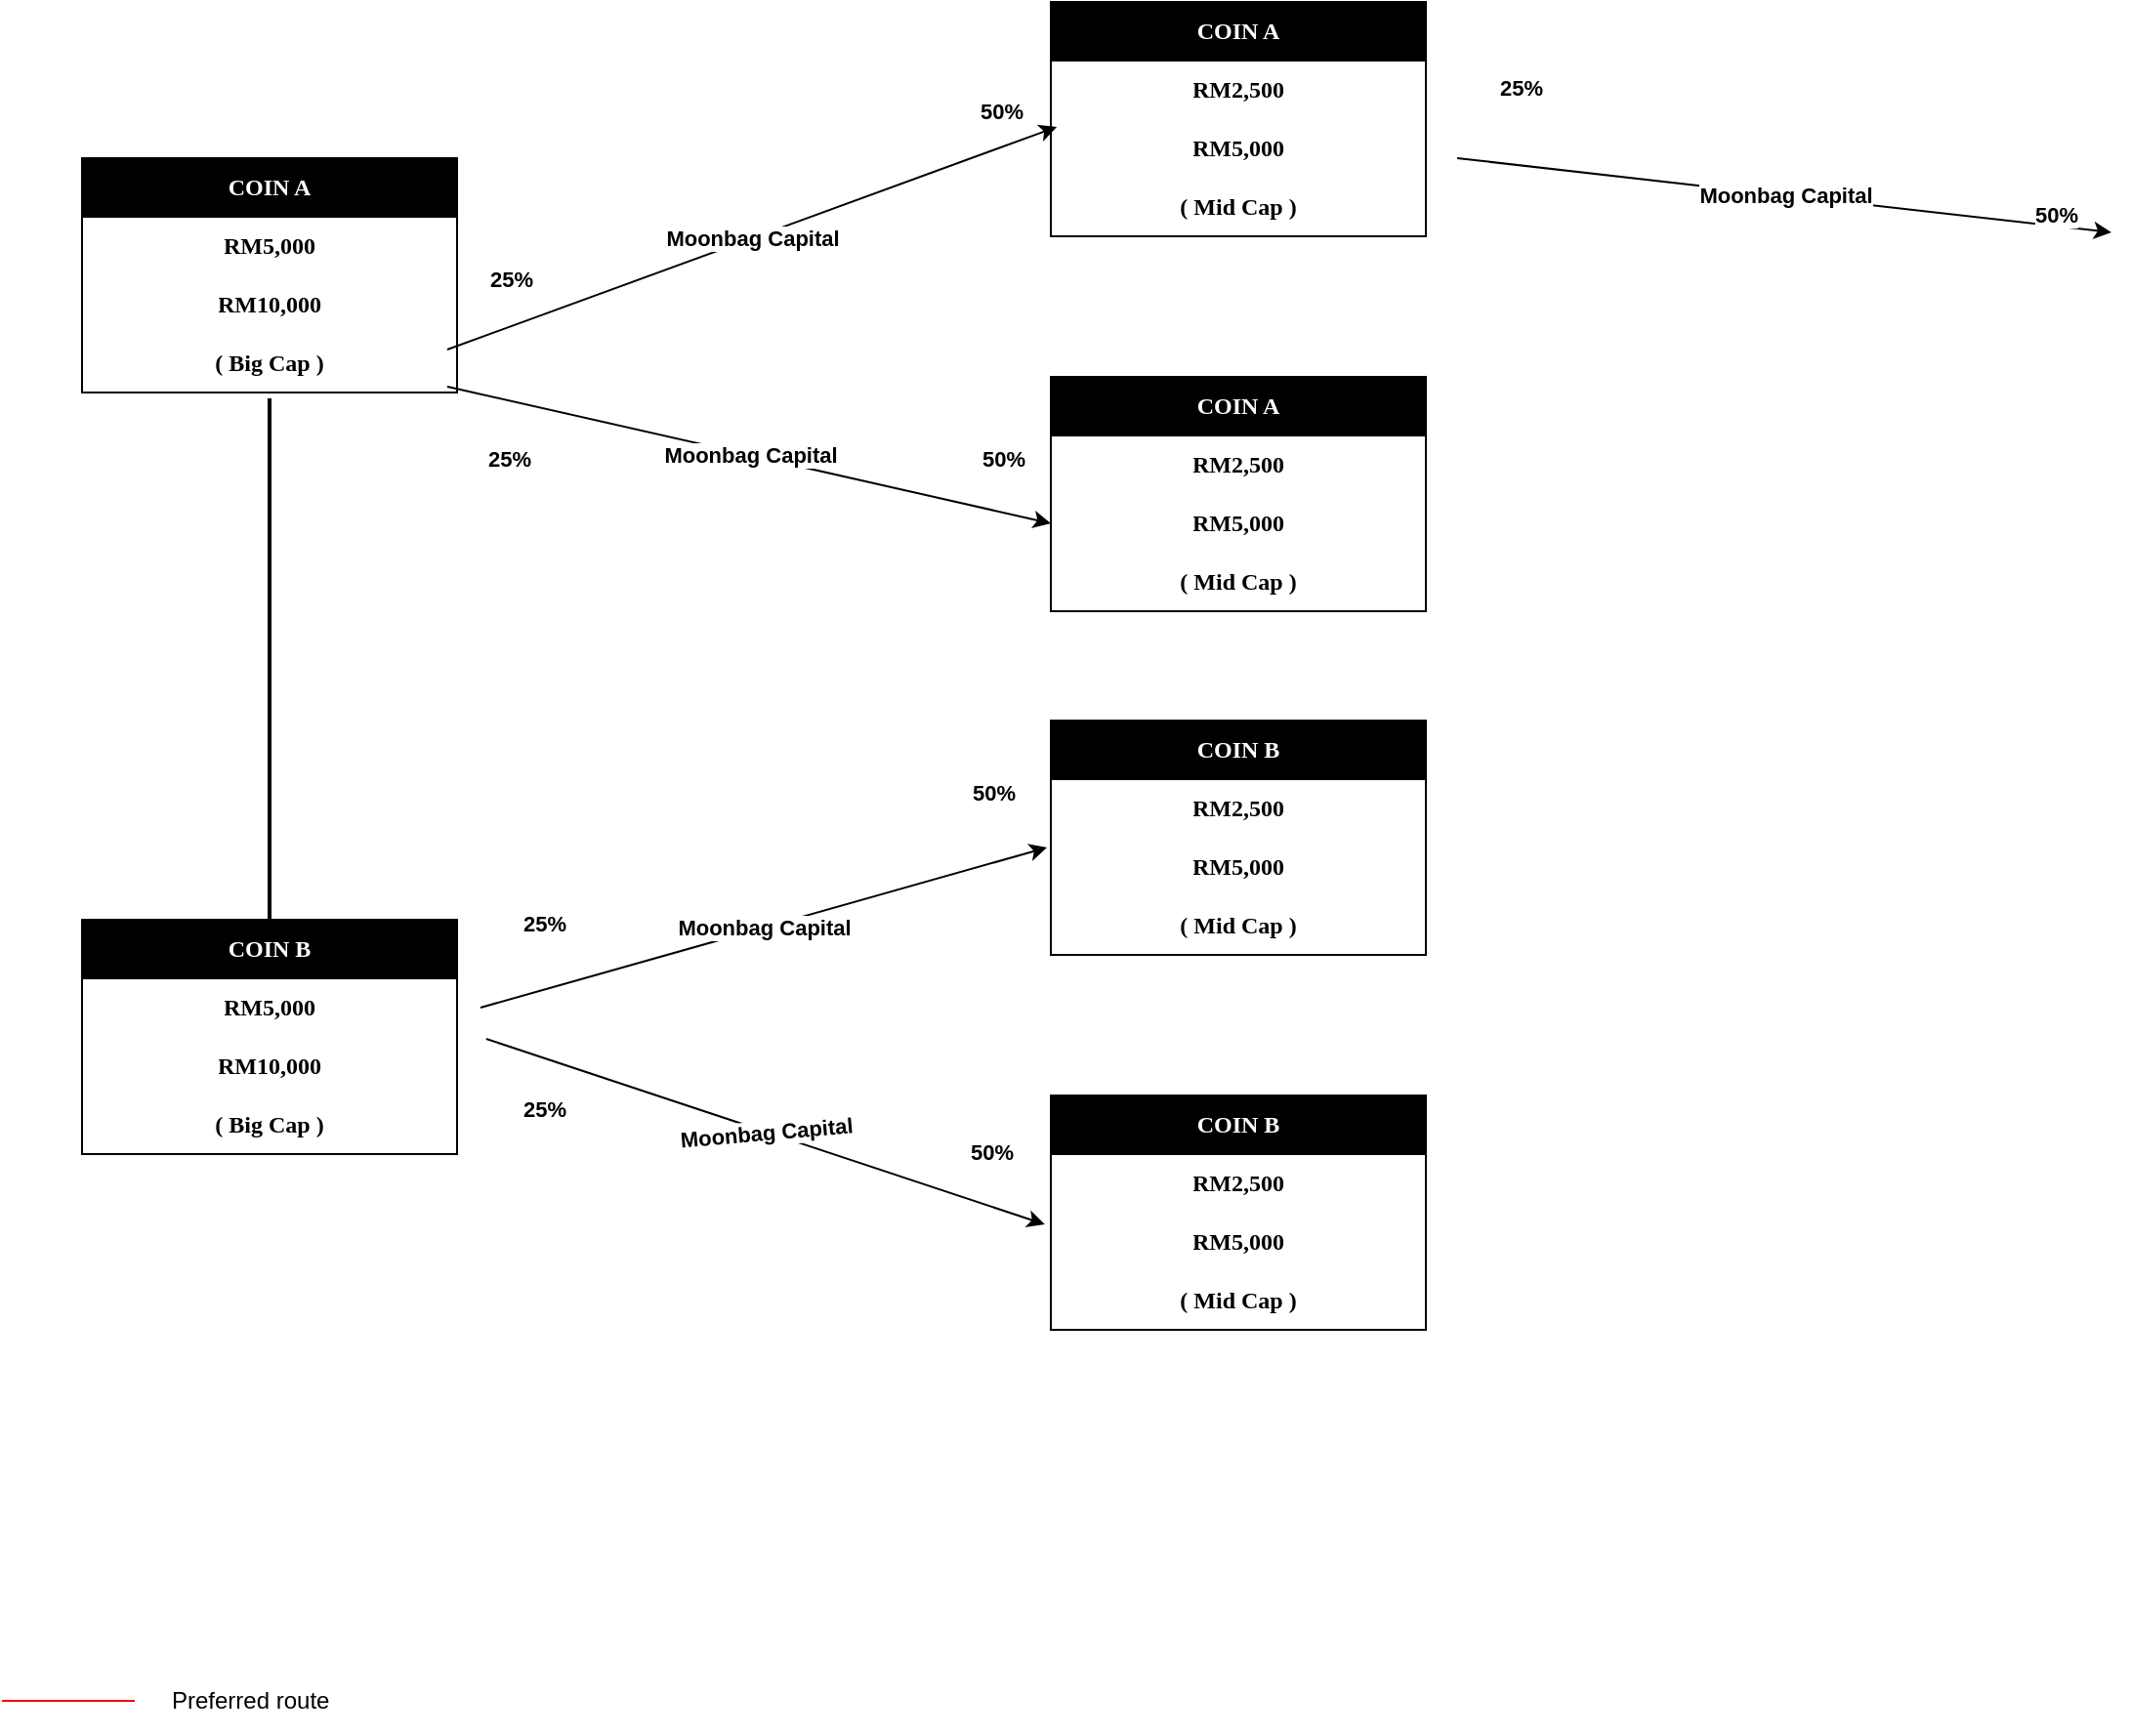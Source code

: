 <mxfile version="24.7.16">
  <diagram name="Rotation" id="9c096ad6-e400-ecc8-3e38-643d2caac077">
    <mxGraphModel dx="1434" dy="746" grid="1" gridSize="16" guides="1" tooltips="1" connect="1" arrows="1" fold="1" page="1" pageScale="1.5" pageWidth="1169" pageHeight="826" background="none" math="0" shadow="0">
      <root>
        <mxCell id="0" style=";html=1;" />
        <mxCell id="1" style=";html=1;" parent="0" />
        <mxCell id="3cfceab9cabfe5b9-59" value="" style="line;strokeWidth=1;html=1;rounded=1;fontSize=12;align=center;verticalAlign=middle;strokeColor=#FF0000;endFill=1;endArrow=classic;endSize=10;startSize=10;" parent="1" vertex="1">
          <mxGeometry x="87" y="1105" width="68" height="10" as="geometry" />
        </mxCell>
        <mxCell id="3cfceab9cabfe5b9-60" value="Preferred route" style="text;html=1;strokeColor=none;fillColor=none;align=left;verticalAlign=middle;whiteSpace=wrap;rounded=0;shadow=1;fontSize=12;" parent="1" vertex="1">
          <mxGeometry x="172" y="1100" width="143" height="20" as="geometry" />
        </mxCell>
        <mxCell id="oN8SmDkYXCOBTMbfnlPg-44" value="" style="endArrow=none;html=1;rounded=0;strokeWidth=2;exitX=0.5;exitY=0;exitDx=0;exitDy=0;entryX=0.5;entryY=1.1;entryDx=0;entryDy=0;entryPerimeter=0;" edge="1" parent="1" source="oN8SmDkYXCOBTMbfnlPg-111" target="oN8SmDkYXCOBTMbfnlPg-119">
          <mxGeometry width="50" height="50" relative="1" as="geometry">
            <mxPoint x="262" y="710" as="sourcePoint" />
            <mxPoint x="239.96" y="482.99" as="targetPoint" />
          </mxGeometry>
        </mxCell>
        <mxCell id="oN8SmDkYXCOBTMbfnlPg-57" value="" style="endArrow=classic;html=1;rounded=0;entryX=0.016;entryY=0.133;entryDx=0;entryDy=0;exitX=1;exitY=0.867;exitDx=0;exitDy=0;exitPerimeter=0;entryPerimeter=0;" edge="1" parent="1" target="oN8SmDkYXCOBTMbfnlPg-122">
          <mxGeometry relative="1" as="geometry">
            <mxPoint x="315" y="418.01" as="sourcePoint" />
            <mxPoint x="608" y="317" as="targetPoint" />
          </mxGeometry>
        </mxCell>
        <mxCell id="oN8SmDkYXCOBTMbfnlPg-60" value="&lt;b&gt;50%&lt;/b&gt;" style="edgeLabel;resizable=0;html=1;;align=right;verticalAlign=bottom;" connectable="0" vertex="1" parent="oN8SmDkYXCOBTMbfnlPg-57">
          <mxGeometry x="1" relative="1" as="geometry">
            <mxPoint x="-16" as="offset" />
          </mxGeometry>
        </mxCell>
        <mxCell id="oN8SmDkYXCOBTMbfnlPg-58" value="&lt;b&gt;Moonbag Capital&lt;/b&gt;" style="edgeLabel;resizable=0;html=1;;align=center;verticalAlign=middle;" connectable="0" vertex="1" parent="oN8SmDkYXCOBTMbfnlPg-57">
          <mxGeometry relative="1" as="geometry" />
        </mxCell>
        <mxCell id="oN8SmDkYXCOBTMbfnlPg-59" value="&lt;b&gt;25%&lt;/b&gt;" style="edgeLabel;resizable=0;html=1;;align=left;verticalAlign=bottom;" connectable="0" vertex="1" parent="oN8SmDkYXCOBTMbfnlPg-57">
          <mxGeometry x="-1" relative="1" as="geometry">
            <mxPoint x="20" y="-28" as="offset" />
          </mxGeometry>
        </mxCell>
        <mxCell id="oN8SmDkYXCOBTMbfnlPg-64" value="" style="endArrow=classic;html=1;rounded=0;entryX=0;entryY=0.5;entryDx=0;entryDy=0;exitX=1;exitY=0.5;exitDx=0;exitDy=0;" edge="1" parent="1" target="oN8SmDkYXCOBTMbfnlPg-126">
          <mxGeometry relative="1" as="geometry">
            <mxPoint x="315" y="437" as="sourcePoint" />
            <mxPoint x="605.06" y="515" as="targetPoint" />
          </mxGeometry>
        </mxCell>
        <mxCell id="oN8SmDkYXCOBTMbfnlPg-65" value="&lt;b&gt;50%&lt;/b&gt;" style="edgeLabel;resizable=0;html=1;;align=right;verticalAlign=bottom;" connectable="0" vertex="1" parent="oN8SmDkYXCOBTMbfnlPg-64">
          <mxGeometry x="1" relative="1" as="geometry">
            <mxPoint x="-13" y="-25" as="offset" />
          </mxGeometry>
        </mxCell>
        <mxCell id="oN8SmDkYXCOBTMbfnlPg-66" value="&lt;b&gt;Moonbag Capital&lt;/b&gt;" style="edgeLabel;resizable=0;html=1;;align=center;verticalAlign=middle;" connectable="0" vertex="1" parent="oN8SmDkYXCOBTMbfnlPg-64">
          <mxGeometry relative="1" as="geometry" />
        </mxCell>
        <mxCell id="oN8SmDkYXCOBTMbfnlPg-67" value="&lt;b&gt;25%&lt;/b&gt;" style="edgeLabel;resizable=0;html=1;;align=left;verticalAlign=bottom;" connectable="0" vertex="1" parent="oN8SmDkYXCOBTMbfnlPg-64">
          <mxGeometry x="-1" relative="1" as="geometry">
            <mxPoint x="19" y="45" as="offset" />
          </mxGeometry>
        </mxCell>
        <mxCell id="oN8SmDkYXCOBTMbfnlPg-86" value="" style="endArrow=classic;html=1;rounded=0;entryX=-0.01;entryY=0.167;entryDx=0;entryDy=0;exitX=1;exitY=0.5;exitDx=0;exitDy=0;entryPerimeter=0;" edge="1" parent="1" target="oN8SmDkYXCOBTMbfnlPg-130">
          <mxGeometry relative="1" as="geometry">
            <mxPoint x="332" y="755" as="sourcePoint" />
            <mxPoint x="608" y="665" as="targetPoint" />
          </mxGeometry>
        </mxCell>
        <mxCell id="oN8SmDkYXCOBTMbfnlPg-87" value="&lt;b&gt;50%&lt;/b&gt;" style="edgeLabel;resizable=0;html=1;;align=right;verticalAlign=bottom;" connectable="0" vertex="1" parent="oN8SmDkYXCOBTMbfnlPg-86">
          <mxGeometry x="1" relative="1" as="geometry">
            <mxPoint x="-16" y="-19" as="offset" />
          </mxGeometry>
        </mxCell>
        <mxCell id="oN8SmDkYXCOBTMbfnlPg-88" value="&lt;b&gt;Moonbag Capital&lt;/b&gt;" style="edgeLabel;resizable=0;html=1;;align=center;verticalAlign=middle;" connectable="0" vertex="1" parent="oN8SmDkYXCOBTMbfnlPg-86">
          <mxGeometry relative="1" as="geometry" />
        </mxCell>
        <mxCell id="oN8SmDkYXCOBTMbfnlPg-89" value="&lt;b&gt;25%&lt;/b&gt;" style="edgeLabel;resizable=0;html=1;;align=left;verticalAlign=bottom;" connectable="0" vertex="1" parent="oN8SmDkYXCOBTMbfnlPg-86">
          <mxGeometry x="-1" relative="1" as="geometry">
            <mxPoint x="20" y="-35" as="offset" />
          </mxGeometry>
        </mxCell>
        <mxCell id="oN8SmDkYXCOBTMbfnlPg-90" value="" style="endArrow=classic;html=1;rounded=0;entryX=-0.016;entryY=0.2;entryDx=0;entryDy=0;exitX=1.021;exitY=0.033;exitDx=0;exitDy=0;exitPerimeter=0;entryPerimeter=0;" edge="1" parent="1" target="oN8SmDkYXCOBTMbfnlPg-134">
          <mxGeometry relative="1" as="geometry">
            <mxPoint x="334.94" y="770.99" as="sourcePoint" />
            <mxPoint x="608" y="845" as="targetPoint" />
          </mxGeometry>
        </mxCell>
        <mxCell id="oN8SmDkYXCOBTMbfnlPg-91" value="&lt;b&gt;50%&lt;/b&gt;" style="edgeLabel;resizable=0;html=1;;align=right;verticalAlign=bottom;" connectable="0" vertex="1" parent="oN8SmDkYXCOBTMbfnlPg-90">
          <mxGeometry x="1" relative="1" as="geometry">
            <mxPoint x="-16" y="-29" as="offset" />
          </mxGeometry>
        </mxCell>
        <mxCell id="oN8SmDkYXCOBTMbfnlPg-92" value="&lt;b&gt;Moonbag Capital&lt;/b&gt;" style="edgeLabel;resizable=0;html=1;;align=center;verticalAlign=middle;rotation=-5;" connectable="0" vertex="1" parent="oN8SmDkYXCOBTMbfnlPg-90">
          <mxGeometry relative="1" as="geometry" />
        </mxCell>
        <mxCell id="oN8SmDkYXCOBTMbfnlPg-93" value="&lt;b&gt;25%&lt;/b&gt;" style="edgeLabel;resizable=0;html=1;;align=left;verticalAlign=bottom;" connectable="0" vertex="1" parent="oN8SmDkYXCOBTMbfnlPg-90">
          <mxGeometry x="-1" relative="1" as="geometry">
            <mxPoint x="17" y="45" as="offset" />
          </mxGeometry>
        </mxCell>
        <mxCell id="oN8SmDkYXCOBTMbfnlPg-103" value="" style="endArrow=classic;html=1;rounded=0;exitX=1.036;exitY=-0.133;exitDx=0;exitDy=0;exitPerimeter=0;" edge="1" parent="1">
          <mxGeometry relative="1" as="geometry">
            <mxPoint x="832" y="320" as="sourcePoint" />
            <mxPoint x="1166.96" y="357.99" as="targetPoint" />
          </mxGeometry>
        </mxCell>
        <mxCell id="oN8SmDkYXCOBTMbfnlPg-104" value="&lt;b&gt;50%&lt;/b&gt;" style="edgeLabel;resizable=0;html=1;;align=right;verticalAlign=bottom;" connectable="0" vertex="1" parent="oN8SmDkYXCOBTMbfnlPg-103">
          <mxGeometry x="1" relative="1" as="geometry">
            <mxPoint x="-16" as="offset" />
          </mxGeometry>
        </mxCell>
        <mxCell id="oN8SmDkYXCOBTMbfnlPg-105" value="&lt;b&gt;Moonbag Capital&lt;/b&gt;" style="edgeLabel;resizable=0;html=1;;align=center;verticalAlign=middle;" connectable="0" vertex="1" parent="oN8SmDkYXCOBTMbfnlPg-103">
          <mxGeometry relative="1" as="geometry" />
        </mxCell>
        <mxCell id="oN8SmDkYXCOBTMbfnlPg-106" value="&lt;b&gt;25%&lt;/b&gt;" style="edgeLabel;resizable=0;html=1;;align=left;verticalAlign=bottom;" connectable="0" vertex="1" parent="oN8SmDkYXCOBTMbfnlPg-103">
          <mxGeometry x="-1" relative="1" as="geometry">
            <mxPoint x="20" y="-28" as="offset" />
          </mxGeometry>
        </mxCell>
        <mxCell id="oN8SmDkYXCOBTMbfnlPg-111" value="&lt;b&gt;&lt;font face=&quot;Verdana&quot;&gt;COIN B&lt;/font&gt;&lt;/b&gt;" style="swimlane;fontStyle=0;childLayout=stackLayout;horizontal=1;startSize=30;horizontalStack=0;resizeParent=1;resizeParentMax=0;resizeLast=0;collapsible=1;marginBottom=0;whiteSpace=wrap;html=1;fillColor=#000000;fontColor=#ffffff;strokeColor=default;" vertex="1" parent="1">
          <mxGeometry x="128" y="710" width="192" height="120" as="geometry" />
        </mxCell>
        <mxCell id="oN8SmDkYXCOBTMbfnlPg-112" value="&lt;b&gt;&lt;font face=&quot;Verdana&quot;&gt;RM5,000&lt;/font&gt;&lt;/b&gt;" style="text;strokeColor=none;fillColor=none;align=center;verticalAlign=middle;spacingLeft=4;spacingRight=4;overflow=hidden;points=[[0,0.5],[1,0.5]];portConstraint=eastwest;rotatable=0;whiteSpace=wrap;html=1;" vertex="1" parent="oN8SmDkYXCOBTMbfnlPg-111">
          <mxGeometry y="30" width="192" height="30" as="geometry" />
        </mxCell>
        <mxCell id="oN8SmDkYXCOBTMbfnlPg-113" value="&lt;b&gt;&lt;font face=&quot;Verdana&quot;&gt;RM10,000&lt;/font&gt;&lt;/b&gt;" style="text;strokeColor=none;fillColor=none;align=center;verticalAlign=middle;spacingLeft=4;spacingRight=4;overflow=hidden;points=[[0,0.5],[1,0.5]];portConstraint=eastwest;rotatable=0;whiteSpace=wrap;html=1;" vertex="1" parent="oN8SmDkYXCOBTMbfnlPg-111">
          <mxGeometry y="60" width="192" height="30" as="geometry" />
        </mxCell>
        <mxCell id="oN8SmDkYXCOBTMbfnlPg-114" value="&lt;b&gt;( Big Cap )&lt;/b&gt;" style="text;strokeColor=none;fillColor=none;align=center;verticalAlign=middle;spacingLeft=4;spacingRight=4;overflow=hidden;points=[[0,0.5],[1,0.5]];portConstraint=eastwest;rotatable=0;whiteSpace=wrap;html=1;fontFamily=Verdana;" vertex="1" parent="oN8SmDkYXCOBTMbfnlPg-111">
          <mxGeometry y="90" width="192" height="30" as="geometry" />
        </mxCell>
        <mxCell id="oN8SmDkYXCOBTMbfnlPg-116" value="&lt;b&gt;COIN A&lt;/b&gt;" style="swimlane;fontStyle=0;childLayout=stackLayout;horizontal=1;startSize=30;horizontalStack=0;resizeParent=1;resizeParentMax=0;resizeLast=0;collapsible=1;marginBottom=0;whiteSpace=wrap;html=1;fillColor=#000000;fontColor=#ffffff;strokeColor=default;fontFamily=Verdana;" vertex="1" parent="1">
          <mxGeometry x="128" y="320" width="192" height="120" as="geometry" />
        </mxCell>
        <mxCell id="oN8SmDkYXCOBTMbfnlPg-117" value="&lt;b&gt;&lt;font face=&quot;Verdana&quot;&gt;RM5,000&lt;/font&gt;&lt;/b&gt;" style="text;strokeColor=none;fillColor=none;align=center;verticalAlign=middle;spacingLeft=4;spacingRight=4;overflow=hidden;points=[[0,0.5],[1,0.5]];portConstraint=eastwest;rotatable=0;whiteSpace=wrap;html=1;" vertex="1" parent="oN8SmDkYXCOBTMbfnlPg-116">
          <mxGeometry y="30" width="192" height="30" as="geometry" />
        </mxCell>
        <mxCell id="oN8SmDkYXCOBTMbfnlPg-118" value="&lt;b&gt;&lt;font face=&quot;Verdana&quot;&gt;RM10,000&lt;/font&gt;&lt;/b&gt;" style="text;strokeColor=none;fillColor=none;align=center;verticalAlign=middle;spacingLeft=4;spacingRight=4;overflow=hidden;points=[[0,0.5],[1,0.5]];portConstraint=eastwest;rotatable=0;whiteSpace=wrap;html=1;" vertex="1" parent="oN8SmDkYXCOBTMbfnlPg-116">
          <mxGeometry y="60" width="192" height="30" as="geometry" />
        </mxCell>
        <mxCell id="oN8SmDkYXCOBTMbfnlPg-119" value="&lt;b&gt;&lt;font face=&quot;Verdana&quot;&gt;( Big Cap )&lt;/font&gt;&lt;/b&gt;" style="text;strokeColor=none;fillColor=none;align=center;verticalAlign=middle;spacingLeft=4;spacingRight=4;overflow=hidden;points=[[0,0.5],[1,0.5]];portConstraint=eastwest;rotatable=0;whiteSpace=wrap;html=1;" vertex="1" parent="oN8SmDkYXCOBTMbfnlPg-116">
          <mxGeometry y="90" width="192" height="30" as="geometry" />
        </mxCell>
        <mxCell id="oN8SmDkYXCOBTMbfnlPg-120" value="&lt;b&gt;COIN A&lt;/b&gt;" style="swimlane;fontStyle=0;childLayout=stackLayout;horizontal=1;startSize=30;horizontalStack=0;resizeParent=1;resizeParentMax=0;resizeLast=0;collapsible=1;marginBottom=0;whiteSpace=wrap;html=1;fillColor=#000000;fontColor=#ffffff;strokeColor=default;fontFamily=Verdana;" vertex="1" parent="1">
          <mxGeometry x="624" y="240" width="192" height="120" as="geometry" />
        </mxCell>
        <mxCell id="oN8SmDkYXCOBTMbfnlPg-121" value="&lt;b&gt;&lt;font face=&quot;Verdana&quot;&gt;RM2,500&lt;/font&gt;&lt;/b&gt;" style="text;strokeColor=none;fillColor=none;align=center;verticalAlign=middle;spacingLeft=4;spacingRight=4;overflow=hidden;points=[[0,0.5],[1,0.5]];portConstraint=eastwest;rotatable=0;whiteSpace=wrap;html=1;" vertex="1" parent="oN8SmDkYXCOBTMbfnlPg-120">
          <mxGeometry y="30" width="192" height="30" as="geometry" />
        </mxCell>
        <mxCell id="oN8SmDkYXCOBTMbfnlPg-122" value="&lt;b&gt;&lt;font face=&quot;Verdana&quot;&gt;RM5,000&lt;/font&gt;&lt;/b&gt;" style="text;strokeColor=none;fillColor=none;align=center;verticalAlign=middle;spacingLeft=4;spacingRight=4;overflow=hidden;points=[[0,0.5],[1,0.5]];portConstraint=eastwest;rotatable=0;whiteSpace=wrap;html=1;" vertex="1" parent="oN8SmDkYXCOBTMbfnlPg-120">
          <mxGeometry y="60" width="192" height="30" as="geometry" />
        </mxCell>
        <mxCell id="oN8SmDkYXCOBTMbfnlPg-123" value="&lt;b&gt;&lt;font face=&quot;Verdana&quot;&gt;( Mid Cap )&lt;/font&gt;&lt;/b&gt;" style="text;strokeColor=none;fillColor=none;align=center;verticalAlign=middle;spacingLeft=4;spacingRight=4;overflow=hidden;points=[[0,0.5],[1,0.5]];portConstraint=eastwest;rotatable=0;whiteSpace=wrap;html=1;" vertex="1" parent="oN8SmDkYXCOBTMbfnlPg-120">
          <mxGeometry y="90" width="192" height="30" as="geometry" />
        </mxCell>
        <mxCell id="oN8SmDkYXCOBTMbfnlPg-124" value="&lt;b&gt;COIN A&lt;/b&gt;" style="swimlane;fontStyle=0;childLayout=stackLayout;horizontal=1;startSize=30;horizontalStack=0;resizeParent=1;resizeParentMax=0;resizeLast=0;collapsible=1;marginBottom=0;whiteSpace=wrap;html=1;fillColor=#000000;fontColor=#ffffff;strokeColor=default;fontFamily=Verdana;" vertex="1" parent="1">
          <mxGeometry x="624" y="432" width="192" height="120" as="geometry" />
        </mxCell>
        <mxCell id="oN8SmDkYXCOBTMbfnlPg-125" value="&lt;b&gt;&lt;font face=&quot;Verdana&quot;&gt;RM2,500&lt;/font&gt;&lt;/b&gt;" style="text;strokeColor=none;fillColor=none;align=center;verticalAlign=middle;spacingLeft=4;spacingRight=4;overflow=hidden;points=[[0,0.5],[1,0.5]];portConstraint=eastwest;rotatable=0;whiteSpace=wrap;html=1;" vertex="1" parent="oN8SmDkYXCOBTMbfnlPg-124">
          <mxGeometry y="30" width="192" height="30" as="geometry" />
        </mxCell>
        <mxCell id="oN8SmDkYXCOBTMbfnlPg-126" value="&lt;b&gt;&lt;font face=&quot;Verdana&quot;&gt;RM5,000&lt;/font&gt;&lt;/b&gt;" style="text;strokeColor=none;fillColor=none;align=center;verticalAlign=middle;spacingLeft=4;spacingRight=4;overflow=hidden;points=[[0,0.5],[1,0.5]];portConstraint=eastwest;rotatable=0;whiteSpace=wrap;html=1;" vertex="1" parent="oN8SmDkYXCOBTMbfnlPg-124">
          <mxGeometry y="60" width="192" height="30" as="geometry" />
        </mxCell>
        <mxCell id="oN8SmDkYXCOBTMbfnlPg-127" value="&lt;b&gt;&lt;font face=&quot;Verdana&quot;&gt;( Mid Cap )&lt;/font&gt;&lt;/b&gt;" style="text;strokeColor=none;fillColor=none;align=center;verticalAlign=middle;spacingLeft=4;spacingRight=4;overflow=hidden;points=[[0,0.5],[1,0.5]];portConstraint=eastwest;rotatable=0;whiteSpace=wrap;html=1;" vertex="1" parent="oN8SmDkYXCOBTMbfnlPg-124">
          <mxGeometry y="90" width="192" height="30" as="geometry" />
        </mxCell>
        <mxCell id="oN8SmDkYXCOBTMbfnlPg-128" value="&lt;b&gt;COIN B&lt;/b&gt;" style="swimlane;fontStyle=0;childLayout=stackLayout;horizontal=1;startSize=30;horizontalStack=0;resizeParent=1;resizeParentMax=0;resizeLast=0;collapsible=1;marginBottom=0;whiteSpace=wrap;html=1;fillColor=#000000;fontColor=#ffffff;strokeColor=default;fontFamily=Verdana;" vertex="1" parent="1">
          <mxGeometry x="624" y="608" width="192" height="120" as="geometry" />
        </mxCell>
        <mxCell id="oN8SmDkYXCOBTMbfnlPg-129" value="&lt;b&gt;&lt;font face=&quot;Verdana&quot;&gt;RM2,500&lt;/font&gt;&lt;/b&gt;" style="text;strokeColor=none;fillColor=none;align=center;verticalAlign=middle;spacingLeft=4;spacingRight=4;overflow=hidden;points=[[0,0.5],[1,0.5]];portConstraint=eastwest;rotatable=0;whiteSpace=wrap;html=1;" vertex="1" parent="oN8SmDkYXCOBTMbfnlPg-128">
          <mxGeometry y="30" width="192" height="30" as="geometry" />
        </mxCell>
        <mxCell id="oN8SmDkYXCOBTMbfnlPg-130" value="&lt;b&gt;&lt;font face=&quot;Verdana&quot;&gt;RM5,000&lt;/font&gt;&lt;/b&gt;" style="text;strokeColor=none;fillColor=none;align=center;verticalAlign=middle;spacingLeft=4;spacingRight=4;overflow=hidden;points=[[0,0.5],[1,0.5]];portConstraint=eastwest;rotatable=0;whiteSpace=wrap;html=1;" vertex="1" parent="oN8SmDkYXCOBTMbfnlPg-128">
          <mxGeometry y="60" width="192" height="30" as="geometry" />
        </mxCell>
        <mxCell id="oN8SmDkYXCOBTMbfnlPg-131" value="&lt;b&gt;&lt;font face=&quot;Verdana&quot;&gt;( Mid Cap )&lt;/font&gt;&lt;/b&gt;" style="text;strokeColor=none;fillColor=none;align=center;verticalAlign=middle;spacingLeft=4;spacingRight=4;overflow=hidden;points=[[0,0.5],[1,0.5]];portConstraint=eastwest;rotatable=0;whiteSpace=wrap;html=1;" vertex="1" parent="oN8SmDkYXCOBTMbfnlPg-128">
          <mxGeometry y="90" width="192" height="30" as="geometry" />
        </mxCell>
        <mxCell id="oN8SmDkYXCOBTMbfnlPg-132" value="&lt;b&gt;COIN B&lt;/b&gt;" style="swimlane;fontStyle=0;childLayout=stackLayout;horizontal=1;startSize=30;horizontalStack=0;resizeParent=1;resizeParentMax=0;resizeLast=0;collapsible=1;marginBottom=0;whiteSpace=wrap;html=1;fillColor=#000000;fontColor=#ffffff;strokeColor=default;fontFamily=Verdana;" vertex="1" parent="1">
          <mxGeometry x="624" y="800" width="192" height="120" as="geometry" />
        </mxCell>
        <mxCell id="oN8SmDkYXCOBTMbfnlPg-133" value="&lt;b&gt;&lt;font face=&quot;Verdana&quot;&gt;RM2,500&lt;/font&gt;&lt;/b&gt;" style="text;strokeColor=none;fillColor=none;align=center;verticalAlign=middle;spacingLeft=4;spacingRight=4;overflow=hidden;points=[[0,0.5],[1,0.5]];portConstraint=eastwest;rotatable=0;whiteSpace=wrap;html=1;" vertex="1" parent="oN8SmDkYXCOBTMbfnlPg-132">
          <mxGeometry y="30" width="192" height="30" as="geometry" />
        </mxCell>
        <mxCell id="oN8SmDkYXCOBTMbfnlPg-134" value="&lt;b&gt;&lt;font face=&quot;Verdana&quot;&gt;RM5,000&lt;/font&gt;&lt;/b&gt;" style="text;strokeColor=none;fillColor=none;align=center;verticalAlign=middle;spacingLeft=4;spacingRight=4;overflow=hidden;points=[[0,0.5],[1,0.5]];portConstraint=eastwest;rotatable=0;whiteSpace=wrap;html=1;" vertex="1" parent="oN8SmDkYXCOBTMbfnlPg-132">
          <mxGeometry y="60" width="192" height="30" as="geometry" />
        </mxCell>
        <mxCell id="oN8SmDkYXCOBTMbfnlPg-135" value="&lt;b&gt;&lt;font face=&quot;Verdana&quot;&gt;( Mid Cap )&lt;/font&gt;&lt;/b&gt;" style="text;strokeColor=none;fillColor=none;align=center;verticalAlign=middle;spacingLeft=4;spacingRight=4;overflow=hidden;points=[[0,0.5],[1,0.5]];portConstraint=eastwest;rotatable=0;whiteSpace=wrap;html=1;" vertex="1" parent="oN8SmDkYXCOBTMbfnlPg-132">
          <mxGeometry y="90" width="192" height="30" as="geometry" />
        </mxCell>
      </root>
    </mxGraphModel>
  </diagram>
</mxfile>
